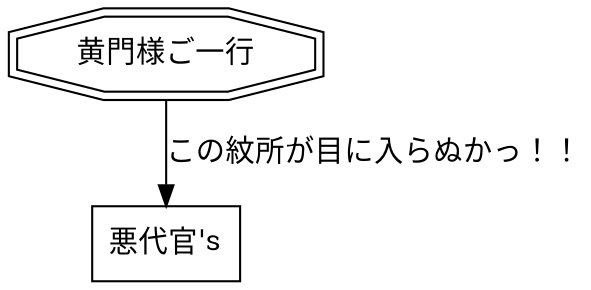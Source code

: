 digraph example03 {
	n01 [shape=doubleoctagon, label="黄門様ご一行"];
	n02 [shape=rectangle, label="悪代官's"];
	n01 -> n02 [label="この紋所が目に入らぬかっ！！"];
}
